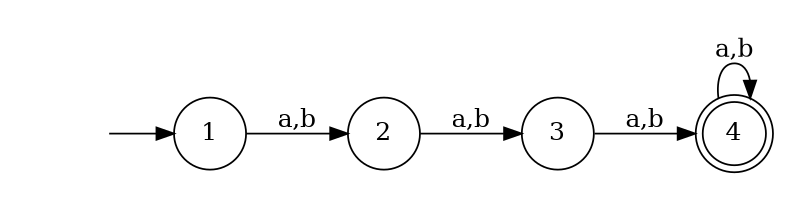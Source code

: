 digraph {
	rankdir=LR;
	margin=0.2;
	size=5;
	node [margin=0.1 shape=circle];
	4[margin=0 shape=doublecircle];
	" "[color=white width=0];
	" " -> 1;
	1 -> 2 [label="a,b"];
	2 -> 3 [label="a,b"];
	3 -> 4 [label="a,b"];
	4 -> 4 [label="a,b"];
}